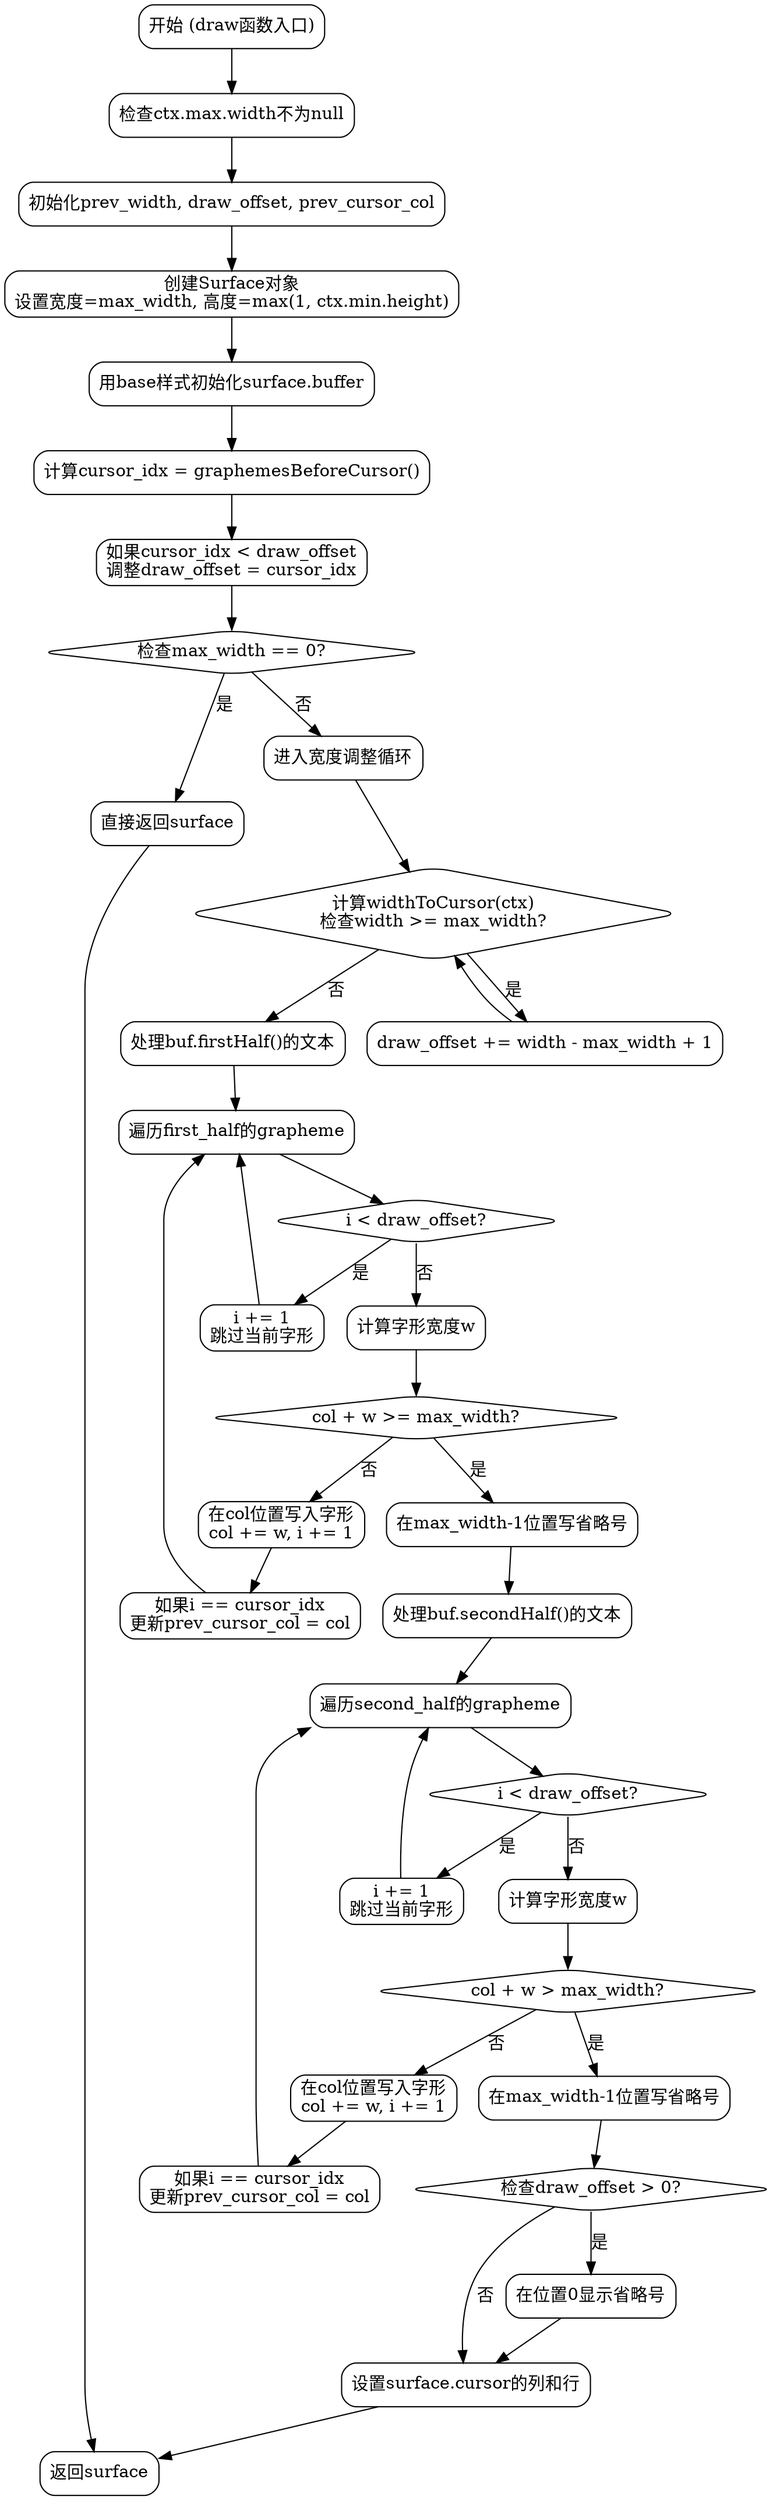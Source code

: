 
digraph draw_flowchart {
    node [shape=rectangle, style=rounded];
    start [label="开始 (draw函数入口)"];
    check_max_width [label="检查ctx.max.width不为null"];
    init_vars [label="初始化prev_width, draw_offset, prev_cursor_col"];
    create_surface [label="创建Surface对象\n设置宽度=max_width, 高度=max(1, ctx.min.height)"];
    init_buffer [label="用base样式初始化surface.buffer"];
    handle_cursor_idx [label="计算cursor_idx = graphemesBeforeCursor()"];
    adjust_draw_offset [label="如果cursor_idx < draw_offset\n调整draw_offset = cursor_idx"];
    check_max_width_zero [label="检查max_width == 0?" shape=diamond];
    return_early [label="直接返回surface"];
    enter_loop [label="进入宽度调整循环"];
    check_width [label="计算widthToCursor(ctx)\n检查width >= max_width?" shape=diamond];
    increase_offset [label="draw_offset += width - max_width + 1"];
    process_first_half [label="处理buf.firstHalf()的文本"];
    process_second_half [label="处理buf.secondHalf()的文本"];
    check_leading_ellipsis [label="检查draw_offset > 0?" shape=diamond];
    add_leading_ellipsis [label="在位置0显示省略号"];
    set_cursor_position [label="设置surface.cursor的列和行"];
    return_surface [label="返回surface"];

    // 前半部分迭代逻辑
    first_half_loop [label="遍历first_half的grapheme"];
    check_i_offset [label="i < draw_offset?" shape=diamond];
    skip_grapheme [label="i += 1\n跳过当前字形"];
    calculate_width [label="计算字形宽度w"];
    check_col_overflow [label="col + w >= max_width?" shape=diamond];
    write_ellipsis [label="在max_width-1位置写省略号"];
    write_grapheme [label="在col位置写入字形\ncol += w, i += 1"];
    update_cursor_col [label="如果i == cursor_idx\n更新prev_cursor_col = col"];

    // 后半部分迭代逻辑（与前半类似）
    second_half_loop [label="遍历second_half的grapheme"];
    check_i_offset2 [label="i < draw_offset?" shape=diamond];
    skip_grapheme2 [label="i += 1\n跳过当前字形"];
    calculate_width2 [label="计算字形宽度w"];
    check_col_overflow2 [label="col + w > max_width?" shape=diamond];
    write_ellipsis2 [label="在max_width-1位置写省略号"];
    write_grapheme2 [label="在col位置写入字形\ncol += w, i += 1"];
    update_cursor_col2 [label="如果i == cursor_idx\n更新prev_cursor_col = col"];

    // 主流程连接
    start -> check_max_width;
    check_max_width -> init_vars;
    init_vars -> create_surface;
    create_surface -> init_buffer;
    init_buffer -> handle_cursor_idx;
    handle_cursor_idx -> adjust_draw_offset;
    adjust_draw_offset -> check_max_width_zero;

    check_max_width_zero -> return_early [label="是"];
    check_max_width_zero -> enter_loop [label="否"];
    enter_loop -> check_width;
    check_width -> increase_offset [label="是"];
    increase_offset -> check_width;
    check_width -> process_first_half [label="否"];

    // 处理前半部分
    process_first_half -> first_half_loop;
    first_half_loop -> check_i_offset;
    check_i_offset -> skip_grapheme [label="是"];
    skip_grapheme -> first_half_loop;
    check_i_offset -> calculate_width [label="否"];
    calculate_width -> check_col_overflow;
    check_col_overflow -> write_ellipsis [label="是"];
    write_ellipsis -> process_second_half;
    check_col_overflow -> write_grapheme [label="否"];
    write_grapheme -> update_cursor_col;
    update_cursor_col -> first_half_loop;

    // 处理后半部分
    process_second_half -> second_half_loop;
    second_half_loop -> check_i_offset2;
    check_i_offset2 -> skip_grapheme2 [label="是"];
    skip_grapheme2 -> second_half_loop;
    check_i_offset2 -> calculate_width2 [label="否"];
    calculate_width2 -> check_col_overflow2;
    check_col_overflow2 -> write_ellipsis2 [label="是"];
    write_ellipsis2 -> check_leading_ellipsis;
    check_col_overflow2 -> write_grapheme2 [label="否"];
    write_grapheme2 -> update_cursor_col2;
    update_cursor_col2 -> second_half_loop;

    // 收尾流程
    check_leading_ellipsis -> add_leading_ellipsis [label="是"];
    check_leading_ellipsis -> set_cursor_position [label="否"];
    add_leading_ellipsis -> set_cursor_position;
    set_cursor_position -> return_surface;
    return_early -> return_surface;
}
